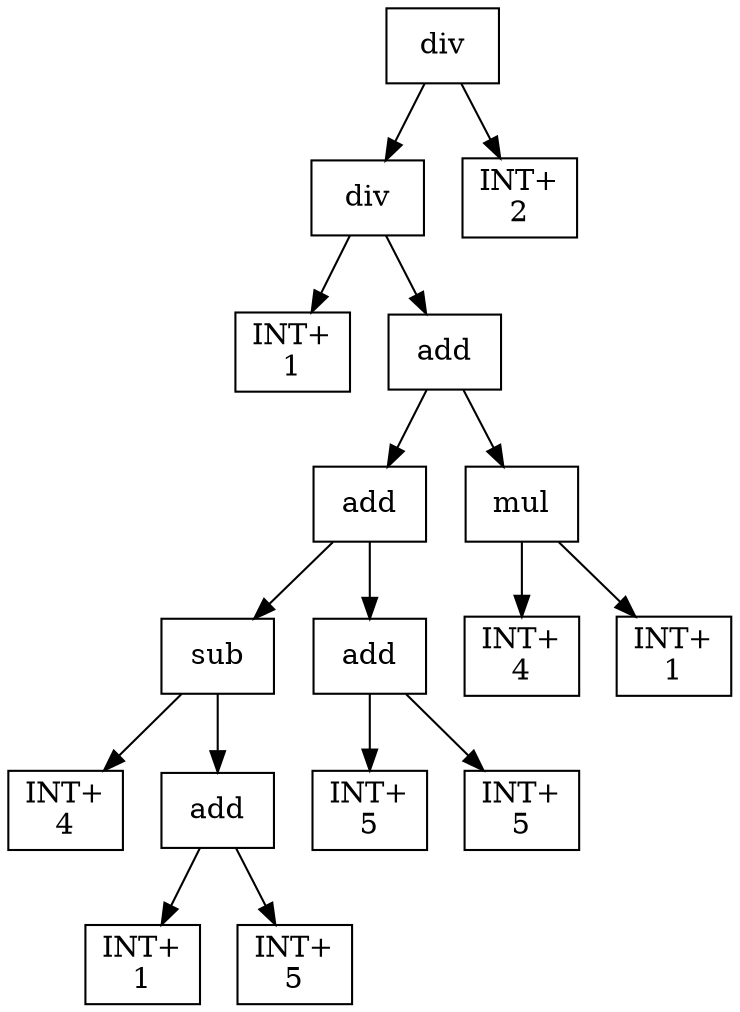 digraph expr {
  node [shape=box];
  n1 [label="div"];
  n2 [label="div"];
  n3 [label="INT+\n1"];
  n4 [label="add"];
  n5 [label="add"];
  n6 [label="sub"];
  n7 [label="INT+\n4"];
  n8 [label="add"];
  n9 [label="INT+\n1"];
  n10 [label="INT+\n5"];
  n8 -> n9;
  n8 -> n10;
  n6 -> n7;
  n6 -> n8;
  n11 [label="add"];
  n12 [label="INT+\n5"];
  n13 [label="INT+\n5"];
  n11 -> n12;
  n11 -> n13;
  n5 -> n6;
  n5 -> n11;
  n14 [label="mul"];
  n15 [label="INT+\n4"];
  n16 [label="INT+\n1"];
  n14 -> n15;
  n14 -> n16;
  n4 -> n5;
  n4 -> n14;
  n2 -> n3;
  n2 -> n4;
  n17 [label="INT+\n2"];
  n1 -> n2;
  n1 -> n17;
}